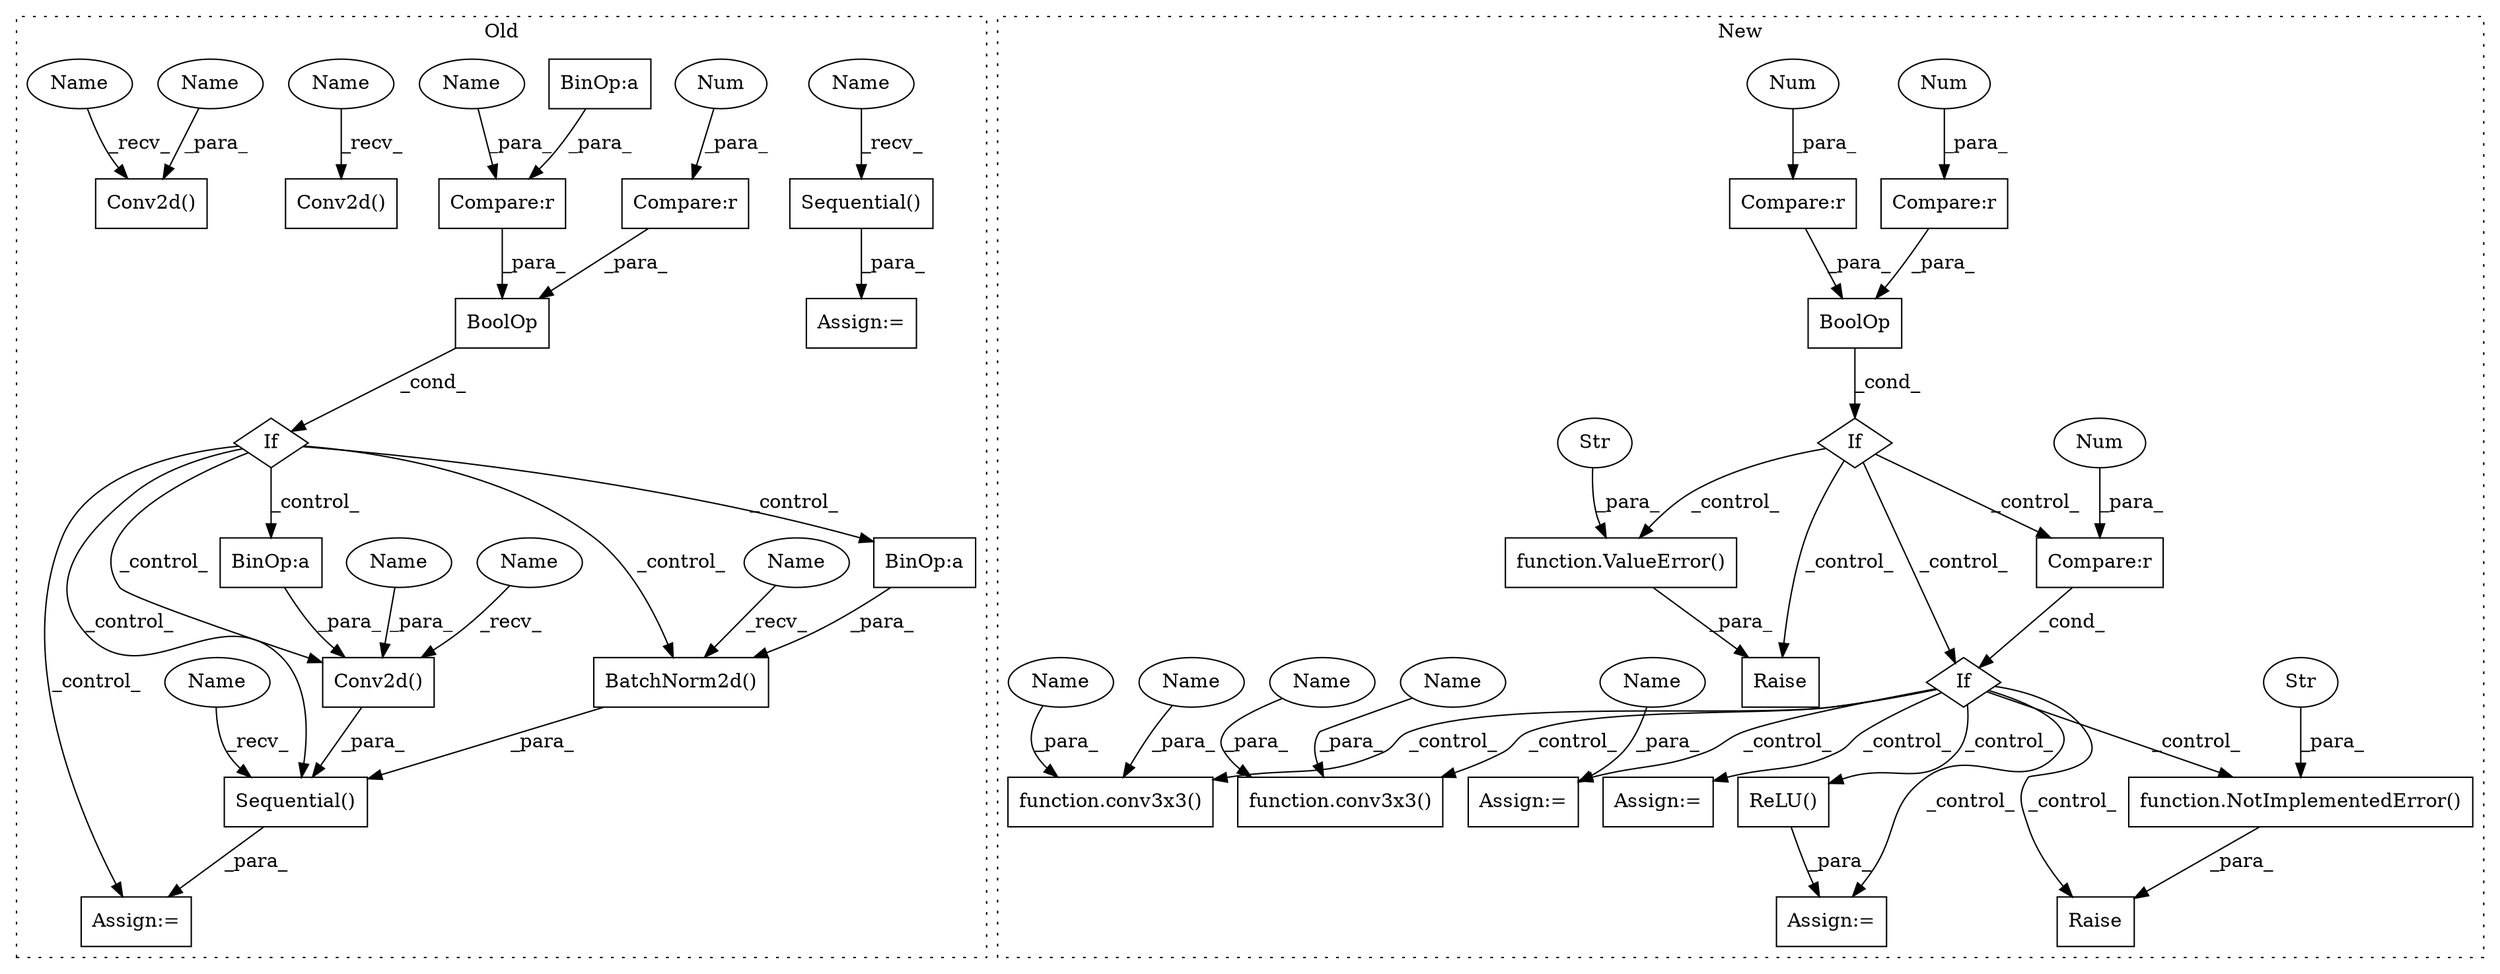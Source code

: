 digraph G {
subgraph cluster0 {
1 [label="Sequential()" a="75" s="756" l="15" shape="box"];
4 [label="Conv2d()" a="75" s="895,939" l="10,43" shape="box"];
5 [label="Conv2d()" a="75" s="470,497" l="10,54" shape="box"];
6 [label="Assign:=" a="68" s="861" l="3" shape="box"];
7 [label="Conv2d()" a="75" s="615,639" l="10,49" shape="box"];
25 [label="If" a="96" s="780,834" l="3,14" shape="diamond"];
26 [label="Sequential()" a="75" s="864,1039" l="31,14" shape="box"];
27 [label="BinOp:a" a="82" s="930" l="3" shape="box"];
28 [label="BinOp:a" a="82" s="825" l="3" shape="box"];
29 [label="BinOp:a" a="82" s="1029" l="3" shape="box"];
30 [label="Compare:r" a="40" s="783" l="11" shape="box"];
31 [label="Compare:r" a="40" s="798" l="36" shape="box"];
32 [label="BoolOp" a="72" s="783" l="51" shape="box"];
33 [label="BatchNorm2d()" a="75" s="1000,1038" l="15,1" shape="box"];
34 [label="Num" a="76" s="793" l="1" shape="ellipse"];
37 [label="Assign:=" a="68" s="753" l="3" shape="box"];
43 [label="Name" a="87" s="864" l="2" shape="ellipse"];
44 [label="Name" a="87" s="756" l="2" shape="ellipse"];
45 [label="Name" a="87" s="470" l="2" shape="ellipse"];
46 [label="Name" a="87" s="615" l="2" shape="ellipse"];
47 [label="Name" a="87" s="1000" l="2" shape="ellipse"];
48 [label="Name" a="87" s="895" l="2" shape="ellipse"];
49 [label="Name" a="87" s="905" l="9" shape="ellipse"];
50 [label="Name" a="87" s="798" l="9" shape="ellipse"];
51 [label="Name" a="87" s="480" l="9" shape="ellipse"];
label = "Old";
style="dotted";
}
subgraph cluster1 {
2 [label="function.conv3x3()" a="75" s="1413,1445" l="8,1" shape="box"];
3 [label="Assign:=" a="68" s="1666" l="3" shape="box"];
8 [label="If" a="96" s="1074,1108" l="3,14" shape="diamond"];
9 [label="function.NotImplementedError()" a="75" s="1237,1299" l="20,1" shape="box"];
10 [label="If" a="96" s="1202,1217" l="3,14" shape="diamond"];
11 [label="Str" a="66" s="1257" l="42" shape="ellipse"];
12 [label="BoolOp" a="72" s="1077" l="31" shape="box"];
13 [label="function.conv3x3()" a="75" s="1548,1570" l="8,1" shape="box"];
14 [label="Compare:r" a="40" s="1205" l="12" shape="box"];
15 [label="Num" a="76" s="1216" l="1" shape="ellipse"];
16 [label="Compare:r" a="40" s="1077" l="11" shape="box"];
17 [label="Num" a="76" s="1087" l="1" shape="ellipse"];
18 [label="Compare:r" a="40" s="1092" l="16" shape="box"];
19 [label="Num" a="76" s="1106" l="2" shape="ellipse"];
20 [label="Raise" a="91" s="1122" l="6" shape="box"];
21 [label="ReLU()" a="75" s="1505" l="21" shape="box"];
22 [label="Raise" a="91" s="1231" l="6" shape="box"];
23 [label="function.ValueError()" a="75" s="1128,1192" l="11,1" shape="box"];
24 [label="Str" a="66" s="1139" l="53" shape="ellipse"];
35 [label="Assign:=" a="68" s="1633" l="3" shape="box"];
36 [label="Assign:=" a="68" s="1502" l="3" shape="box"];
38 [label="Name" a="87" s="1439" l="6" shape="ellipse"];
39 [label="Name" a="87" s="1669" l="6" shape="ellipse"];
40 [label="Name" a="87" s="1556" l="6" shape="ellipse"];
41 [label="Name" a="87" s="1431" l="6" shape="ellipse"];
42 [label="Name" a="87" s="1564" l="6" shape="ellipse"];
label = "New";
style="dotted";
}
1 -> 37 [label="_para_"];
4 -> 26 [label="_para_"];
8 -> 14 [label="_control_"];
8 -> 23 [label="_control_"];
8 -> 20 [label="_control_"];
8 -> 10 [label="_control_"];
9 -> 22 [label="_para_"];
10 -> 22 [label="_control_"];
10 -> 36 [label="_control_"];
10 -> 9 [label="_control_"];
10 -> 13 [label="_control_"];
10 -> 21 [label="_control_"];
10 -> 3 [label="_control_"];
10 -> 2 [label="_control_"];
10 -> 35 [label="_control_"];
11 -> 9 [label="_para_"];
12 -> 8 [label="_cond_"];
14 -> 10 [label="_cond_"];
15 -> 14 [label="_para_"];
16 -> 12 [label="_para_"];
17 -> 16 [label="_para_"];
18 -> 12 [label="_para_"];
19 -> 18 [label="_para_"];
21 -> 36 [label="_para_"];
23 -> 20 [label="_para_"];
24 -> 23 [label="_para_"];
25 -> 6 [label="_control_"];
25 -> 4 [label="_control_"];
25 -> 29 [label="_control_"];
25 -> 27 [label="_control_"];
25 -> 33 [label="_control_"];
25 -> 26 [label="_control_"];
26 -> 6 [label="_para_"];
27 -> 4 [label="_para_"];
28 -> 31 [label="_para_"];
29 -> 33 [label="_para_"];
30 -> 32 [label="_para_"];
31 -> 32 [label="_para_"];
32 -> 25 [label="_cond_"];
33 -> 26 [label="_para_"];
34 -> 30 [label="_para_"];
38 -> 2 [label="_para_"];
39 -> 3 [label="_para_"];
40 -> 13 [label="_para_"];
41 -> 2 [label="_para_"];
42 -> 13 [label="_para_"];
43 -> 26 [label="_recv_"];
44 -> 1 [label="_recv_"];
45 -> 5 [label="_recv_"];
46 -> 7 [label="_recv_"];
47 -> 33 [label="_recv_"];
48 -> 4 [label="_recv_"];
49 -> 4 [label="_para_"];
50 -> 31 [label="_para_"];
51 -> 5 [label="_para_"];
}